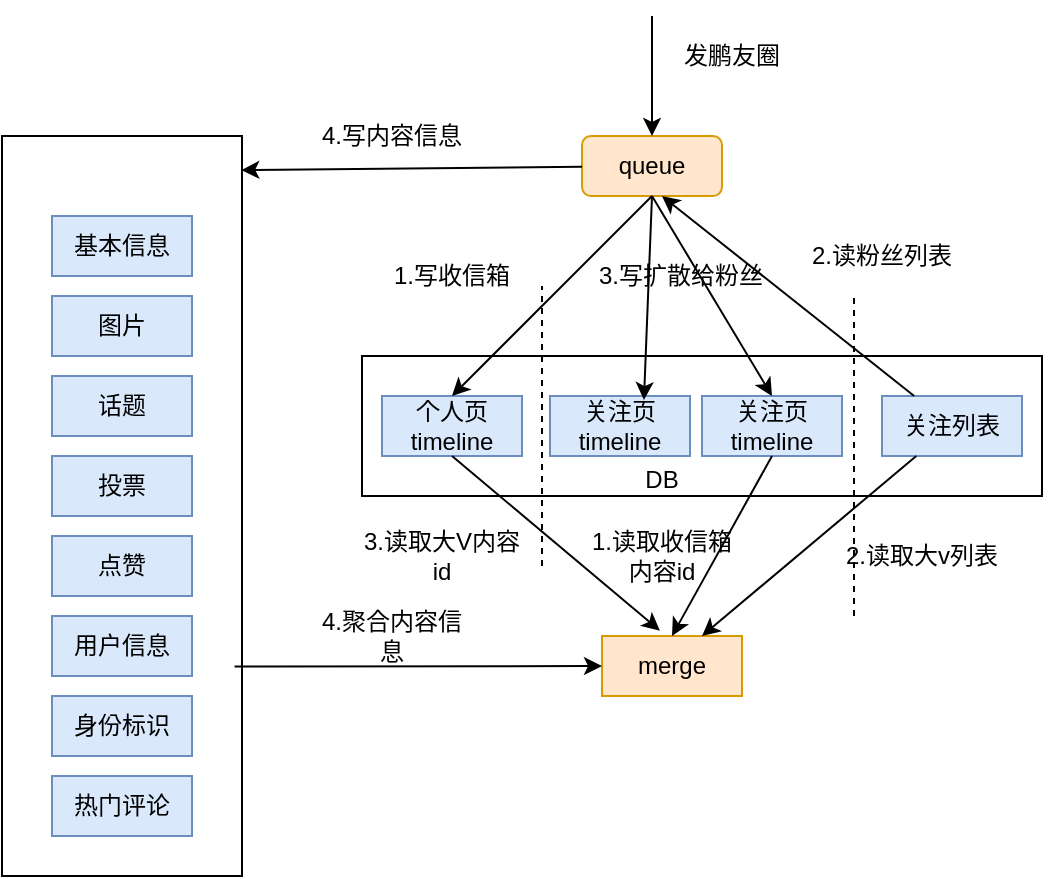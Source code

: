 <mxfile version="12.8.5" type="github">
  <diagram id="EFy7emNQfHRjMefMJ5YR" name="Page-1">
    <mxGraphModel dx="671" dy="427" grid="1" gridSize="10" guides="1" tooltips="1" connect="1" arrows="1" fold="1" page="1" pageScale="1" pageWidth="827" pageHeight="1169" math="0" shadow="0">
      <root>
        <mxCell id="0" />
        <mxCell id="1" parent="0" />
        <mxCell id="cBmPAjbNEMHgj28BLC5n-30" value="" style="rounded=0;whiteSpace=wrap;html=1;" parent="1" vertex="1">
          <mxGeometry x="70" y="280" width="120" height="370" as="geometry" />
        </mxCell>
        <mxCell id="cBmPAjbNEMHgj28BLC5n-5" value="基本信息" style="rounded=0;whiteSpace=wrap;html=1;fillColor=#dae8fc;strokeColor=#6c8ebf;" parent="1" vertex="1">
          <mxGeometry x="95" y="320" width="70" height="30" as="geometry" />
        </mxCell>
        <mxCell id="cBmPAjbNEMHgj28BLC5n-6" value="图片" style="rounded=0;whiteSpace=wrap;html=1;fillColor=#dae8fc;strokeColor=#6c8ebf;" parent="1" vertex="1">
          <mxGeometry x="95" y="360" width="70" height="30" as="geometry" />
        </mxCell>
        <mxCell id="cBmPAjbNEMHgj28BLC5n-8" value="点赞" style="rounded=0;whiteSpace=wrap;html=1;fillColor=#dae8fc;strokeColor=#6c8ebf;" parent="1" vertex="1">
          <mxGeometry x="95" y="480" width="70" height="30" as="geometry" />
        </mxCell>
        <mxCell id="cBmPAjbNEMHgj28BLC5n-9" value="投票" style="rounded=0;whiteSpace=wrap;html=1;fillColor=#dae8fc;strokeColor=#6c8ebf;" parent="1" vertex="1">
          <mxGeometry x="95" y="440" width="70" height="30" as="geometry" />
        </mxCell>
        <mxCell id="cBmPAjbNEMHgj28BLC5n-11" value="话题" style="rounded=0;whiteSpace=wrap;html=1;fillColor=#dae8fc;strokeColor=#6c8ebf;" parent="1" vertex="1">
          <mxGeometry x="95" y="400" width="70" height="30" as="geometry" />
        </mxCell>
        <mxCell id="cBmPAjbNEMHgj28BLC5n-17" value="用户信息" style="rounded=0;whiteSpace=wrap;html=1;fillColor=#dae8fc;strokeColor=#6c8ebf;" parent="1" vertex="1">
          <mxGeometry x="95" y="520" width="70" height="30" as="geometry" />
        </mxCell>
        <mxCell id="cBmPAjbNEMHgj28BLC5n-18" value="身份标识" style="rounded=0;whiteSpace=wrap;html=1;fillColor=#dae8fc;strokeColor=#6c8ebf;" parent="1" vertex="1">
          <mxGeometry x="95" y="560" width="70" height="30" as="geometry" />
        </mxCell>
        <mxCell id="cBmPAjbNEMHgj28BLC5n-19" value="热门评论" style="rounded=0;whiteSpace=wrap;html=1;fillColor=#dae8fc;strokeColor=#6c8ebf;" parent="1" vertex="1">
          <mxGeometry x="95" y="600" width="70" height="30" as="geometry" />
        </mxCell>
        <mxCell id="6zBsIAkVB4v4lssfmCzK-3" value="" style="rounded=0;whiteSpace=wrap;html=1;" vertex="1" parent="1">
          <mxGeometry x="250" y="390" width="340" height="70" as="geometry" />
        </mxCell>
        <mxCell id="6zBsIAkVB4v4lssfmCzK-4" value="" style="endArrow=none;dashed=1;html=1;" edge="1" parent="1">
          <mxGeometry width="50" height="50" relative="1" as="geometry">
            <mxPoint x="340" y="495" as="sourcePoint" />
            <mxPoint x="340" y="355" as="targetPoint" />
          </mxGeometry>
        </mxCell>
        <mxCell id="6zBsIAkVB4v4lssfmCzK-5" value="个人页timeline" style="rounded=0;whiteSpace=wrap;html=1;fillColor=#dae8fc;strokeColor=#6c8ebf;" vertex="1" parent="1">
          <mxGeometry x="260" y="410" width="70" height="30" as="geometry" />
        </mxCell>
        <mxCell id="6zBsIAkVB4v4lssfmCzK-6" value="关注页timeline" style="rounded=0;whiteSpace=wrap;html=1;fillColor=#dae8fc;strokeColor=#6c8ebf;" vertex="1" parent="1">
          <mxGeometry x="344" y="410" width="70" height="30" as="geometry" />
        </mxCell>
        <mxCell id="6zBsIAkVB4v4lssfmCzK-8" value="关注页timeline" style="rounded=0;whiteSpace=wrap;html=1;fillColor=#dae8fc;strokeColor=#6c8ebf;" vertex="1" parent="1">
          <mxGeometry x="420" y="410" width="70" height="30" as="geometry" />
        </mxCell>
        <mxCell id="6zBsIAkVB4v4lssfmCzK-10" value="关注列表" style="rounded=0;whiteSpace=wrap;html=1;fillColor=#dae8fc;strokeColor=#6c8ebf;" vertex="1" parent="1">
          <mxGeometry x="510" y="410" width="70" height="30" as="geometry" />
        </mxCell>
        <mxCell id="6zBsIAkVB4v4lssfmCzK-13" value="queue" style="rounded=1;whiteSpace=wrap;html=1;fillColor=#ffe6cc;strokeColor=#d79b00;" vertex="1" parent="1">
          <mxGeometry x="360" y="280" width="70" height="30" as="geometry" />
        </mxCell>
        <mxCell id="6zBsIAkVB4v4lssfmCzK-14" value="" style="endArrow=classic;html=1;exitX=0.5;exitY=1;exitDx=0;exitDy=0;entryX=0.5;entryY=0;entryDx=0;entryDy=0;" edge="1" parent="1" source="6zBsIAkVB4v4lssfmCzK-13" target="6zBsIAkVB4v4lssfmCzK-5">
          <mxGeometry width="50" height="50" relative="1" as="geometry">
            <mxPoint x="370" y="450" as="sourcePoint" />
            <mxPoint x="298" y="393" as="targetPoint" />
          </mxGeometry>
        </mxCell>
        <mxCell id="6zBsIAkVB4v4lssfmCzK-15" value="" style="endArrow=classic;html=1;exitX=0.5;exitY=1;exitDx=0;exitDy=0;entryX=0.671;entryY=0.067;entryDx=0;entryDy=0;entryPerimeter=0;" edge="1" parent="1" source="6zBsIAkVB4v4lssfmCzK-13" target="6zBsIAkVB4v4lssfmCzK-6">
          <mxGeometry width="50" height="50" relative="1" as="geometry">
            <mxPoint x="370" y="450" as="sourcePoint" />
            <mxPoint x="420" y="400" as="targetPoint" />
          </mxGeometry>
        </mxCell>
        <mxCell id="6zBsIAkVB4v4lssfmCzK-16" value="" style="endArrow=classic;html=1;exitX=0.5;exitY=1;exitDx=0;exitDy=0;entryX=0.5;entryY=0;entryDx=0;entryDy=0;" edge="1" parent="1" source="6zBsIAkVB4v4lssfmCzK-13" target="6zBsIAkVB4v4lssfmCzK-8">
          <mxGeometry width="50" height="50" relative="1" as="geometry">
            <mxPoint x="370" y="450" as="sourcePoint" />
            <mxPoint x="420" y="400" as="targetPoint" />
          </mxGeometry>
        </mxCell>
        <mxCell id="6zBsIAkVB4v4lssfmCzK-17" value="" style="endArrow=classic;html=1;" edge="1" parent="1" source="6zBsIAkVB4v4lssfmCzK-10">
          <mxGeometry width="50" height="50" relative="1" as="geometry">
            <mxPoint x="370" y="450" as="sourcePoint" />
            <mxPoint x="400" y="310" as="targetPoint" />
          </mxGeometry>
        </mxCell>
        <mxCell id="6zBsIAkVB4v4lssfmCzK-18" value="DB" style="text;html=1;strokeColor=none;fillColor=none;align=center;verticalAlign=middle;whiteSpace=wrap;rounded=0;" vertex="1" parent="1">
          <mxGeometry x="380" y="442" width="40" height="20" as="geometry" />
        </mxCell>
        <mxCell id="6zBsIAkVB4v4lssfmCzK-19" value="merge" style="rounded=0;whiteSpace=wrap;html=1;fillColor=#ffe6cc;strokeColor=#d79b00;" vertex="1" parent="1">
          <mxGeometry x="370" y="530" width="70" height="30" as="geometry" />
        </mxCell>
        <mxCell id="6zBsIAkVB4v4lssfmCzK-20" value="" style="endArrow=classic;html=1;exitX=0.5;exitY=1;exitDx=0;exitDy=0;entryX=0.414;entryY=-0.089;entryDx=0;entryDy=0;entryPerimeter=0;" edge="1" parent="1" source="6zBsIAkVB4v4lssfmCzK-5" target="6zBsIAkVB4v4lssfmCzK-19">
          <mxGeometry width="50" height="50" relative="1" as="geometry">
            <mxPoint x="370" y="450" as="sourcePoint" />
            <mxPoint x="420" y="400" as="targetPoint" />
          </mxGeometry>
        </mxCell>
        <mxCell id="6zBsIAkVB4v4lssfmCzK-21" value="" style="endArrow=classic;html=1;exitX=0.5;exitY=1;exitDx=0;exitDy=0;" edge="1" parent="1" source="6zBsIAkVB4v4lssfmCzK-8">
          <mxGeometry width="50" height="50" relative="1" as="geometry">
            <mxPoint x="428" y="440" as="sourcePoint" />
            <mxPoint x="405" y="530" as="targetPoint" />
          </mxGeometry>
        </mxCell>
        <mxCell id="6zBsIAkVB4v4lssfmCzK-22" value="" style="endArrow=classic;html=1;" edge="1" parent="1" source="6zBsIAkVB4v4lssfmCzK-10">
          <mxGeometry width="50" height="50" relative="1" as="geometry">
            <mxPoint x="370" y="450" as="sourcePoint" />
            <mxPoint x="420" y="530" as="targetPoint" />
          </mxGeometry>
        </mxCell>
        <mxCell id="6zBsIAkVB4v4lssfmCzK-23" value="3.读取大V内容id" style="text;html=1;strokeColor=none;fillColor=none;align=center;verticalAlign=middle;whiteSpace=wrap;rounded=0;" vertex="1" parent="1">
          <mxGeometry x="250" y="480" width="80" height="20" as="geometry" />
        </mxCell>
        <mxCell id="6zBsIAkVB4v4lssfmCzK-24" value="" style="endArrow=classic;html=1;exitX=0.969;exitY=0.717;exitDx=0;exitDy=0;entryX=0;entryY=0.5;entryDx=0;entryDy=0;exitPerimeter=0;" edge="1" parent="1" source="cBmPAjbNEMHgj28BLC5n-30" target="6zBsIAkVB4v4lssfmCzK-19">
          <mxGeometry width="50" height="50" relative="1" as="geometry">
            <mxPoint x="320" y="460" as="sourcePoint" />
            <mxPoint x="370" y="410" as="targetPoint" />
          </mxGeometry>
        </mxCell>
        <mxCell id="6zBsIAkVB4v4lssfmCzK-25" value="2.读取大v列表" style="text;html=1;strokeColor=none;fillColor=none;align=center;verticalAlign=middle;whiteSpace=wrap;rounded=0;" vertex="1" parent="1">
          <mxGeometry x="460" y="480" width="140" height="20" as="geometry" />
        </mxCell>
        <mxCell id="6zBsIAkVB4v4lssfmCzK-28" value="1.读取收信箱内容id" style="text;html=1;strokeColor=none;fillColor=none;align=center;verticalAlign=middle;whiteSpace=wrap;rounded=0;" vertex="1" parent="1">
          <mxGeometry x="360" y="480" width="80" height="20" as="geometry" />
        </mxCell>
        <mxCell id="6zBsIAkVB4v4lssfmCzK-29" value="4.聚合内容信息" style="text;html=1;strokeColor=none;fillColor=none;align=center;verticalAlign=middle;whiteSpace=wrap;rounded=0;" vertex="1" parent="1">
          <mxGeometry x="225" y="520" width="80" height="20" as="geometry" />
        </mxCell>
        <mxCell id="6zBsIAkVB4v4lssfmCzK-33" value="" style="endArrow=classic;html=1;entryX=0.5;entryY=0;entryDx=0;entryDy=0;" edge="1" parent="1" target="6zBsIAkVB4v4lssfmCzK-13">
          <mxGeometry width="50" height="50" relative="1" as="geometry">
            <mxPoint x="395" y="220" as="sourcePoint" />
            <mxPoint x="370" y="370" as="targetPoint" />
          </mxGeometry>
        </mxCell>
        <mxCell id="6zBsIAkVB4v4lssfmCzK-34" value="发鹏友圈" style="text;html=1;strokeColor=none;fillColor=none;align=center;verticalAlign=middle;whiteSpace=wrap;rounded=0;" vertex="1" parent="1">
          <mxGeometry x="400" y="230" width="70" height="20" as="geometry" />
        </mxCell>
        <mxCell id="6zBsIAkVB4v4lssfmCzK-35" value="1.写收信箱" style="text;html=1;strokeColor=none;fillColor=none;align=center;verticalAlign=middle;whiteSpace=wrap;rounded=0;" vertex="1" parent="1">
          <mxGeometry x="260" y="340" width="70" height="20" as="geometry" />
        </mxCell>
        <mxCell id="6zBsIAkVB4v4lssfmCzK-36" value="2.读粉丝列表" style="text;html=1;strokeColor=none;fillColor=none;align=center;verticalAlign=middle;whiteSpace=wrap;rounded=0;" vertex="1" parent="1">
          <mxGeometry x="460" y="330" width="100" height="20" as="geometry" />
        </mxCell>
        <mxCell id="6zBsIAkVB4v4lssfmCzK-37" value="3.写扩散给粉丝" style="text;html=1;strokeColor=none;fillColor=none;align=center;verticalAlign=middle;whiteSpace=wrap;rounded=0;" vertex="1" parent="1">
          <mxGeometry x="359" y="340" width="101" height="20" as="geometry" />
        </mxCell>
        <mxCell id="6zBsIAkVB4v4lssfmCzK-39" value="" style="endArrow=classic;html=1;entryX=0.997;entryY=0.046;entryDx=0;entryDy=0;entryPerimeter=0;" edge="1" parent="1" source="6zBsIAkVB4v4lssfmCzK-13" target="cBmPAjbNEMHgj28BLC5n-30">
          <mxGeometry width="50" height="50" relative="1" as="geometry">
            <mxPoint x="330" y="310" as="sourcePoint" />
            <mxPoint x="370" y="470" as="targetPoint" />
          </mxGeometry>
        </mxCell>
        <mxCell id="6zBsIAkVB4v4lssfmCzK-41" value="4.写内容信息" style="text;html=1;strokeColor=none;fillColor=none;align=center;verticalAlign=middle;whiteSpace=wrap;rounded=0;" vertex="1" parent="1">
          <mxGeometry x="225" y="270" width="80" height="20" as="geometry" />
        </mxCell>
        <mxCell id="6zBsIAkVB4v4lssfmCzK-43" value="" style="endArrow=none;dashed=1;html=1;" edge="1" parent="1">
          <mxGeometry width="50" height="50" relative="1" as="geometry">
            <mxPoint x="496" y="520" as="sourcePoint" />
            <mxPoint x="496" y="360" as="targetPoint" />
          </mxGeometry>
        </mxCell>
      </root>
    </mxGraphModel>
  </diagram>
</mxfile>
